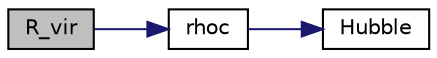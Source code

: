 digraph "R_vir"
{
 // LATEX_PDF_SIZE
  edge [fontname="Helvetica",fontsize="10",labelfontname="Helvetica",labelfontsize="10"];
  node [fontname="Helvetica",fontsize="10",shape=record];
  rankdir="LR";
  Node1 [label="R_vir",height=0.2,width=0.4,color="black", fillcolor="grey75", style="filled", fontcolor="black",tooltip="Compute the comoving virial radius of halos in unit of 1/Mpc^3, which is defined as the radius at whi..."];
  Node1 -> Node2 [color="midnightblue",fontsize="10",style="solid",fontname="Helvetica"];
  Node2 [label="rhoc",height=0.2,width=0.4,color="black", fillcolor="white", style="filled",URL="$d6/d32/cosmology_8c.html#a01ee8bb070f25ca114ae5d0b52d200a7",tooltip="Compute the critical density in unit of M_sun/Mpc^3."];
  Node2 -> Node3 [color="midnightblue",fontsize="10",style="solid",fontname="Helvetica"];
  Node3 [label="Hubble",height=0.2,width=0.4,color="black", fillcolor="white", style="filled",URL="$d6/d32/cosmology_8c.html#a888cc1795beb4c48fe8eb3d196e9c54a",tooltip="Compute the the hubble rate (exactly the quantity defined by CLASS as index_bg_H in the background mo..."];
}
